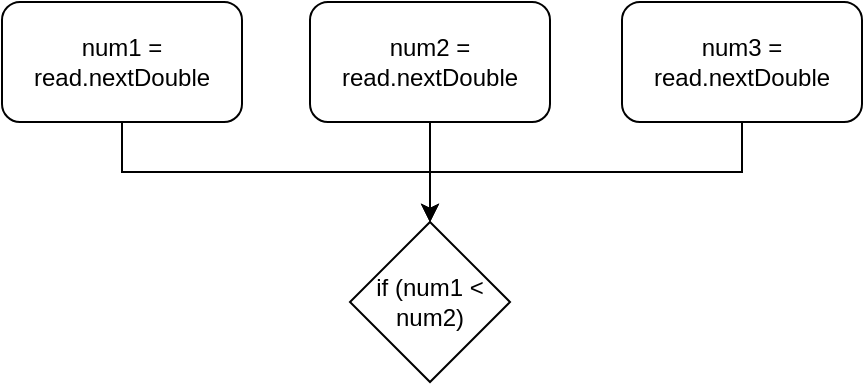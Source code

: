 <mxfile version="20.3.7" type="github">
  <diagram id="C5RBs43oDa-KdzZeNtuy" name="Page-1">
    <mxGraphModel dx="868" dy="460" grid="1" gridSize="10" guides="1" tooltips="1" connect="1" arrows="0" fold="1" page="1" pageScale="1" pageWidth="827" pageHeight="1169" math="0" shadow="0">
      <root>
        <mxCell id="WIyWlLk6GJQsqaUBKTNV-0" />
        <mxCell id="WIyWlLk6GJQsqaUBKTNV-1" parent="WIyWlLk6GJQsqaUBKTNV-0" />
        <mxCell id="lN5tBwyvnFOGWHZZR7Ag-0" value="if (num1 &amp;lt; num2)" style="rhombus;whiteSpace=wrap;html=1;" vertex="1" parent="WIyWlLk6GJQsqaUBKTNV-1">
          <mxGeometry x="354" y="180" width="80" height="80" as="geometry" />
        </mxCell>
        <mxCell id="lN5tBwyvnFOGWHZZR7Ag-6" style="edgeStyle=orthogonalEdgeStyle;rounded=0;orthogonalLoop=1;jettySize=auto;html=1;exitX=0.5;exitY=1;exitDx=0;exitDy=0;entryX=0.5;entryY=0;entryDx=0;entryDy=0;" edge="1" parent="WIyWlLk6GJQsqaUBKTNV-1" source="lN5tBwyvnFOGWHZZR7Ag-1" target="lN5tBwyvnFOGWHZZR7Ag-0">
          <mxGeometry relative="1" as="geometry">
            <mxPoint x="390" y="180" as="targetPoint" />
          </mxGeometry>
        </mxCell>
        <mxCell id="lN5tBwyvnFOGWHZZR7Ag-1" value="num1 = read.nextDouble" style="rounded=1;whiteSpace=wrap;html=1;" vertex="1" parent="WIyWlLk6GJQsqaUBKTNV-1">
          <mxGeometry x="180" y="70" width="120" height="60" as="geometry" />
        </mxCell>
        <mxCell id="lN5tBwyvnFOGWHZZR7Ag-4" style="edgeStyle=orthogonalEdgeStyle;rounded=0;orthogonalLoop=1;jettySize=auto;html=1;exitX=0.5;exitY=1;exitDx=0;exitDy=0;entryX=0.5;entryY=0;entryDx=0;entryDy=0;" edge="1" parent="WIyWlLk6GJQsqaUBKTNV-1" source="lN5tBwyvnFOGWHZZR7Ag-2" target="lN5tBwyvnFOGWHZZR7Ag-0">
          <mxGeometry relative="1" as="geometry" />
        </mxCell>
        <mxCell id="lN5tBwyvnFOGWHZZR7Ag-2" value="num2 = read.nextDouble" style="rounded=1;whiteSpace=wrap;html=1;" vertex="1" parent="WIyWlLk6GJQsqaUBKTNV-1">
          <mxGeometry x="334" y="70" width="120" height="60" as="geometry" />
        </mxCell>
        <mxCell id="lN5tBwyvnFOGWHZZR7Ag-5" style="edgeStyle=orthogonalEdgeStyle;rounded=0;orthogonalLoop=1;jettySize=auto;html=1;exitX=0.5;exitY=1;exitDx=0;exitDy=0;entryX=0.5;entryY=0;entryDx=0;entryDy=0;" edge="1" parent="WIyWlLk6GJQsqaUBKTNV-1" source="lN5tBwyvnFOGWHZZR7Ag-3" target="lN5tBwyvnFOGWHZZR7Ag-0">
          <mxGeometry relative="1" as="geometry" />
        </mxCell>
        <mxCell id="lN5tBwyvnFOGWHZZR7Ag-3" value="num3 = read.nextDouble" style="rounded=1;whiteSpace=wrap;html=1;" vertex="1" parent="WIyWlLk6GJQsqaUBKTNV-1">
          <mxGeometry x="490" y="70" width="120" height="60" as="geometry" />
        </mxCell>
      </root>
    </mxGraphModel>
  </diagram>
</mxfile>
